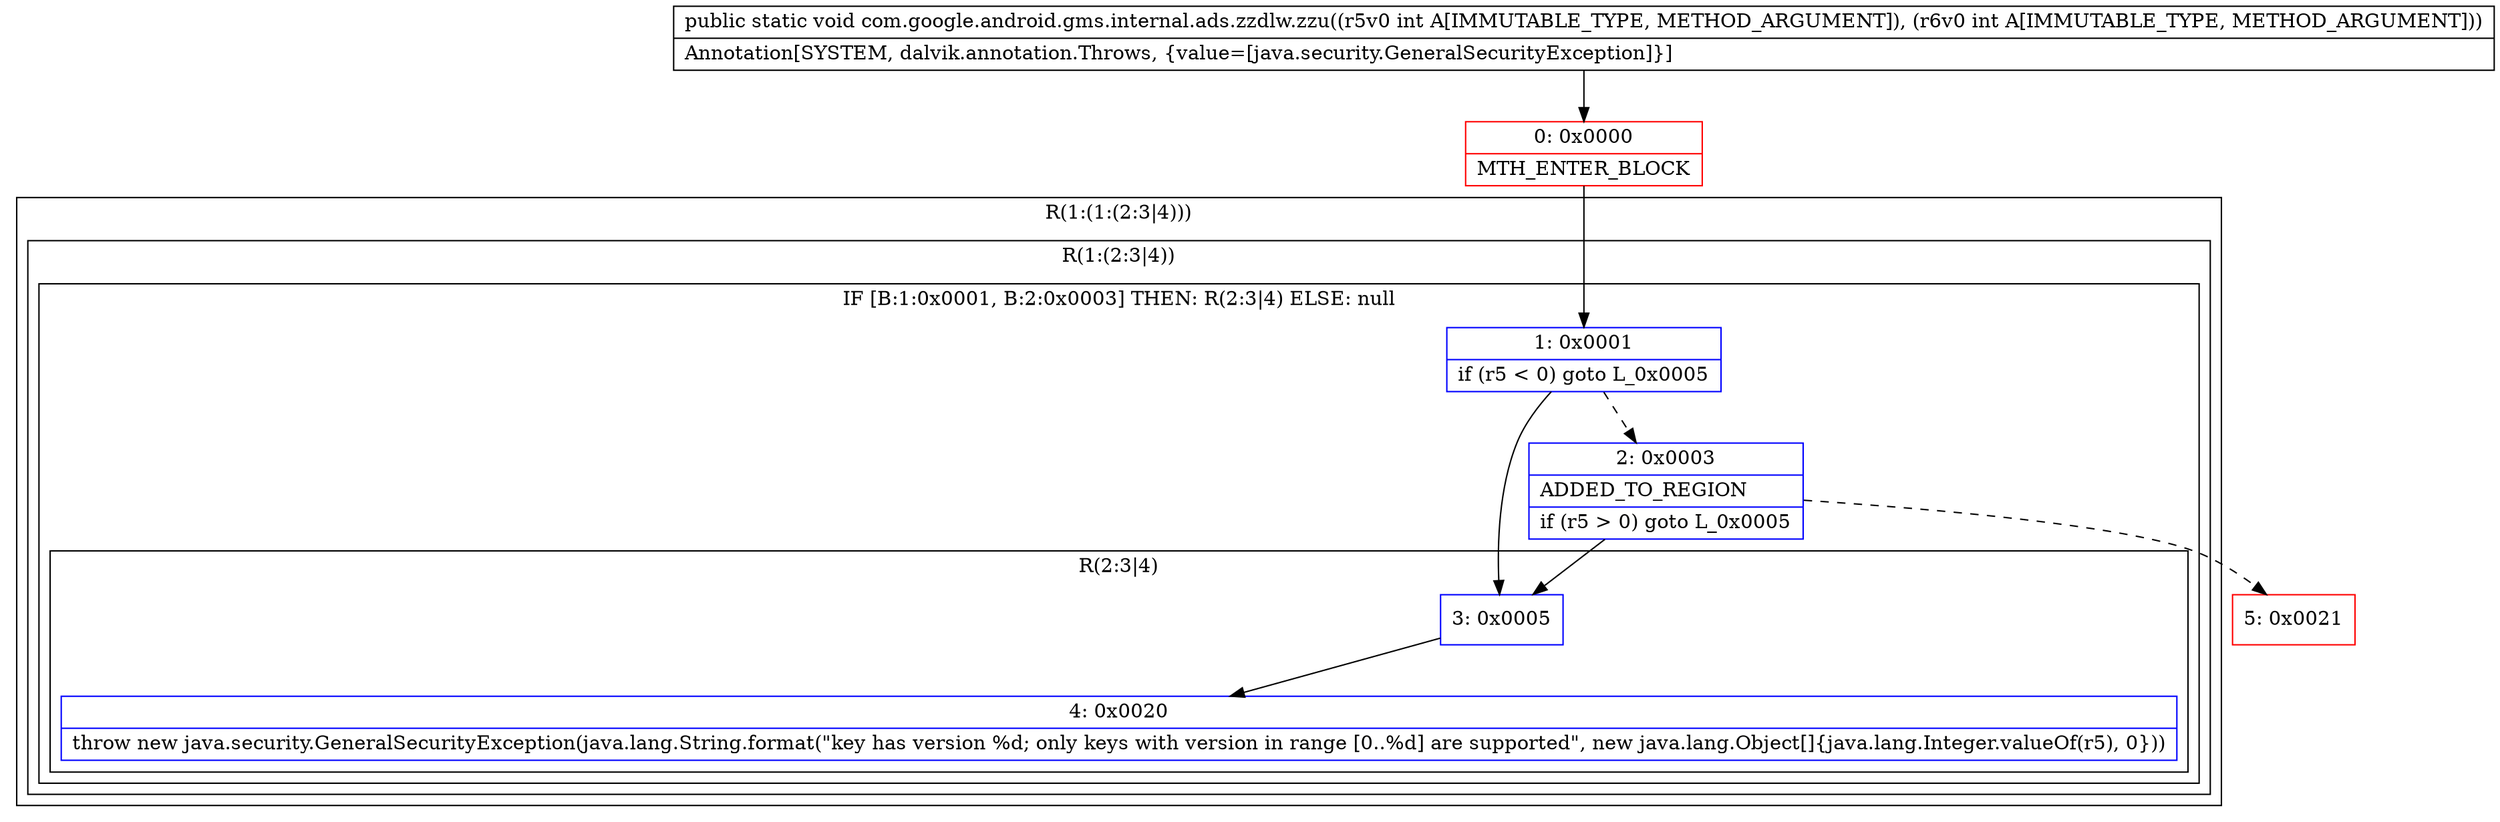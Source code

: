 digraph "CFG forcom.google.android.gms.internal.ads.zzdlw.zzu(II)V" {
subgraph cluster_Region_1205483522 {
label = "R(1:(1:(2:3|4)))";
node [shape=record,color=blue];
subgraph cluster_Region_1173895125 {
label = "R(1:(2:3|4))";
node [shape=record,color=blue];
subgraph cluster_IfRegion_1261456871 {
label = "IF [B:1:0x0001, B:2:0x0003] THEN: R(2:3|4) ELSE: null";
node [shape=record,color=blue];
Node_1 [shape=record,label="{1\:\ 0x0001|if (r5 \< 0) goto L_0x0005\l}"];
Node_2 [shape=record,label="{2\:\ 0x0003|ADDED_TO_REGION\l|if (r5 \> 0) goto L_0x0005\l}"];
subgraph cluster_Region_596079570 {
label = "R(2:3|4)";
node [shape=record,color=blue];
Node_3 [shape=record,label="{3\:\ 0x0005}"];
Node_4 [shape=record,label="{4\:\ 0x0020|throw new java.security.GeneralSecurityException(java.lang.String.format(\"key has version %d; only keys with version in range [0..%d] are supported\", new java.lang.Object[]\{java.lang.Integer.valueOf(r5), 0\}))\l}"];
}
}
}
}
Node_0 [shape=record,color=red,label="{0\:\ 0x0000|MTH_ENTER_BLOCK\l}"];
Node_5 [shape=record,color=red,label="{5\:\ 0x0021}"];
MethodNode[shape=record,label="{public static void com.google.android.gms.internal.ads.zzdlw.zzu((r5v0 int A[IMMUTABLE_TYPE, METHOD_ARGUMENT]), (r6v0 int A[IMMUTABLE_TYPE, METHOD_ARGUMENT]))  | Annotation[SYSTEM, dalvik.annotation.Throws, \{value=[java.security.GeneralSecurityException]\}]\l}"];
MethodNode -> Node_0;
Node_1 -> Node_2[style=dashed];
Node_1 -> Node_3;
Node_2 -> Node_3;
Node_2 -> Node_5[style=dashed];
Node_3 -> Node_4;
Node_0 -> Node_1;
}

